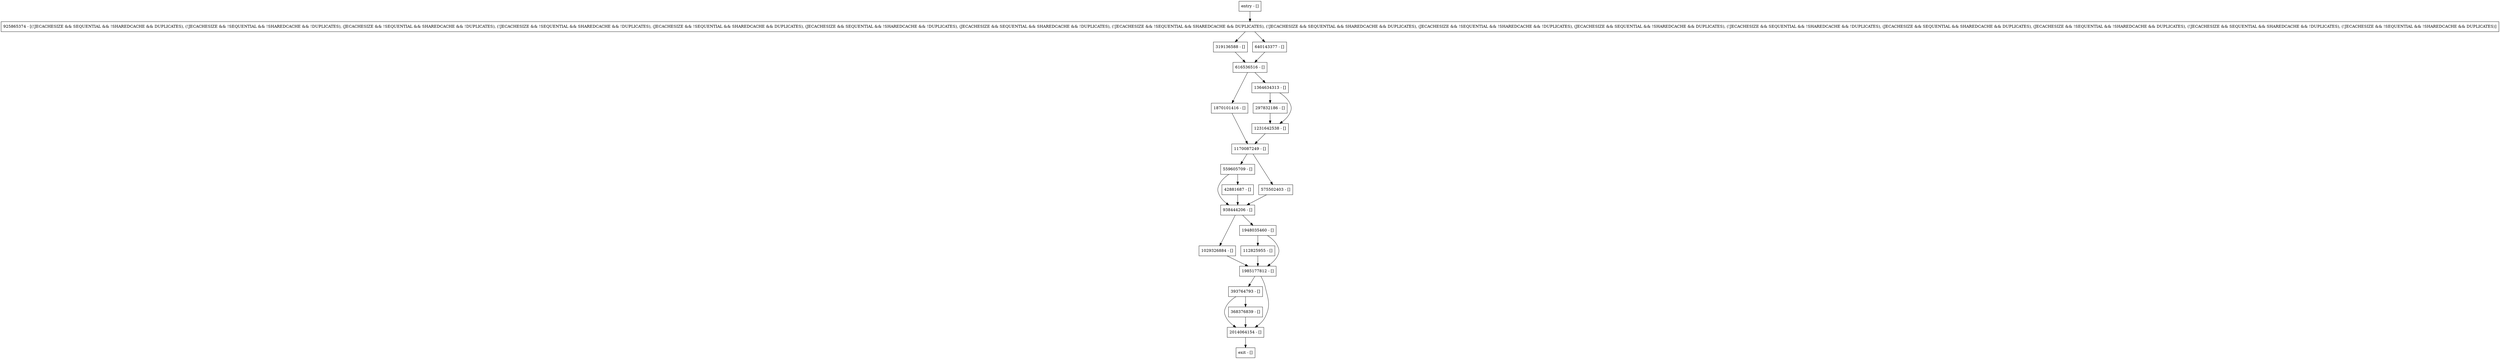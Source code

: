 digraph reset {
node [shape=record];
1029326884 [label="1029326884 - []"];
112825955 [label="112825955 - []"];
297832186 [label="297832186 - []"];
938444206 [label="938444206 - []"];
393764793 [label="393764793 - []"];
2014064154 [label="2014064154 - []"];
368376839 [label="368376839 - []"];
1170087249 [label="1170087249 - []"];
1870101416 [label="1870101416 - []"];
616536516 [label="616536516 - []"];
entry [label="entry - []"];
exit [label="exit - []"];
559605709 [label="559605709 - []"];
575502403 [label="575502403 - []"];
42881687 [label="42881687 - []"];
1231642538 [label="1231642538 - []"];
925865374 [label="925865374 - [(!JECACHESIZE && SEQUENTIAL && !SHAREDCACHE && DUPLICATES), (!JECACHESIZE && !SEQUENTIAL && !SHAREDCACHE && !DUPLICATES), (JECACHESIZE && !SEQUENTIAL && SHAREDCACHE && !DUPLICATES), (!JECACHESIZE && !SEQUENTIAL && SHAREDCACHE && !DUPLICATES), (JECACHESIZE && !SEQUENTIAL && SHAREDCACHE && DUPLICATES), (JECACHESIZE && SEQUENTIAL && !SHAREDCACHE && !DUPLICATES), (JECACHESIZE && SEQUENTIAL && SHAREDCACHE && !DUPLICATES), (!JECACHESIZE && !SEQUENTIAL && SHAREDCACHE && DUPLICATES), (!JECACHESIZE && SEQUENTIAL && SHAREDCACHE && DUPLICATES), (JECACHESIZE && !SEQUENTIAL && !SHAREDCACHE && !DUPLICATES), (JECACHESIZE && SEQUENTIAL && !SHAREDCACHE && DUPLICATES), (!JECACHESIZE && SEQUENTIAL && !SHAREDCACHE && !DUPLICATES), (JECACHESIZE && SEQUENTIAL && SHAREDCACHE && DUPLICATES), (JECACHESIZE && !SEQUENTIAL && !SHAREDCACHE && DUPLICATES), (!JECACHESIZE && SEQUENTIAL && SHAREDCACHE && !DUPLICATES), (!JECACHESIZE && !SEQUENTIAL && !SHAREDCACHE && DUPLICATES)]"];
319136588 [label="319136588 - []"];
1985177812 [label="1985177812 - []"];
640143377 [label="640143377 - []"];
1948035460 [label="1948035460 - []"];
1364634313 [label="1364634313 - []"];
entry;
exit;
1029326884 -> 1985177812;
112825955 -> 1985177812;
297832186 -> 1231642538;
938444206 -> 1029326884;
938444206 -> 1948035460;
393764793 -> 368376839;
393764793 -> 2014064154;
2014064154 -> exit;
368376839 -> 2014064154;
1170087249 -> 559605709;
1170087249 -> 575502403;
1870101416 -> 1170087249;
616536516 -> 1870101416;
616536516 -> 1364634313;
entry -> 925865374;
559605709 -> 42881687;
559605709 -> 938444206;
575502403 -> 938444206;
42881687 -> 938444206;
1231642538 -> 1170087249;
925865374 -> 319136588;
925865374 -> 640143377;
319136588 -> 616536516;
1985177812 -> 393764793;
1985177812 -> 2014064154;
640143377 -> 616536516;
1948035460 -> 112825955;
1948035460 -> 1985177812;
1364634313 -> 297832186;
1364634313 -> 1231642538;
}
